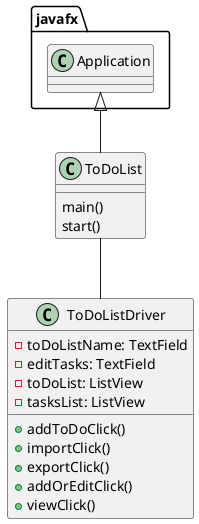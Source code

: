 @startuml
'https://plantuml.com/class-diagram

class ToDoList
{
    main()
    start()
}

class ToDoListDriver
{
    - toDoListName: TextField
    - editTasks: TextField
    - toDoList: ListView
    - tasksList: ListView


    + addToDoClick()
    + importClick()
    + exportClick()
    + addOrEditClick()
    + viewClick()
}


javafx.Application <|-- ToDoList

ToDoList -- ToDoListDriver



@enduml